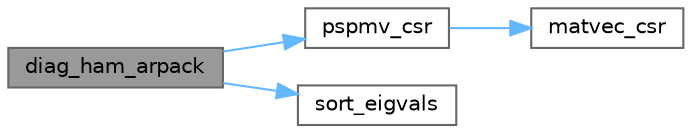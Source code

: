 digraph "diag_ham_arpack"
{
 // LATEX_PDF_SIZE
  bgcolor="transparent";
  edge [fontname=Helvetica,fontsize=10,labelfontname=Helvetica,labelfontsize=10];
  node [fontname=Helvetica,fontsize=10,shape=box,height=0.2,width=0.4];
  rankdir="LR";
  Node1 [label="diag_ham_arpack",height=0.2,width=0.4,color="gray40", fillcolor="grey60", style="filled", fontcolor="black",tooltip="Use parallel arpack to find a few lowest eigenstates of a large sparse Hamiltonian."];
  Node1 -> Node2 [color="steelblue1",style="solid"];
  Node2 [label="pspmv_csr",height=0.2,width=0.4,color="grey40", fillcolor="white", style="filled",URL="$spmv_8f90.html#a47c3d20e0ee5069ec953cf38a88660a9",tooltip=" "];
  Node2 -> Node3 [color="steelblue1",style="solid"];
  Node3 [label="matvec_csr",height=0.2,width=0.4,color="grey40", fillcolor="white", style="filled",URL="$spmv_8f90.html#a11a5912cf5999eee051513ecb31e6196",tooltip=" "];
  Node1 -> Node4 [color="steelblue1",style="solid"];
  Node4 [label="sort_eigvals",height=0.2,width=0.4,color="grey40", fillcolor="white", style="filled",URL="$utils_8f90.html#af15b4162539239a5bafa53b4ebf64115",tooltip=" "];
}
